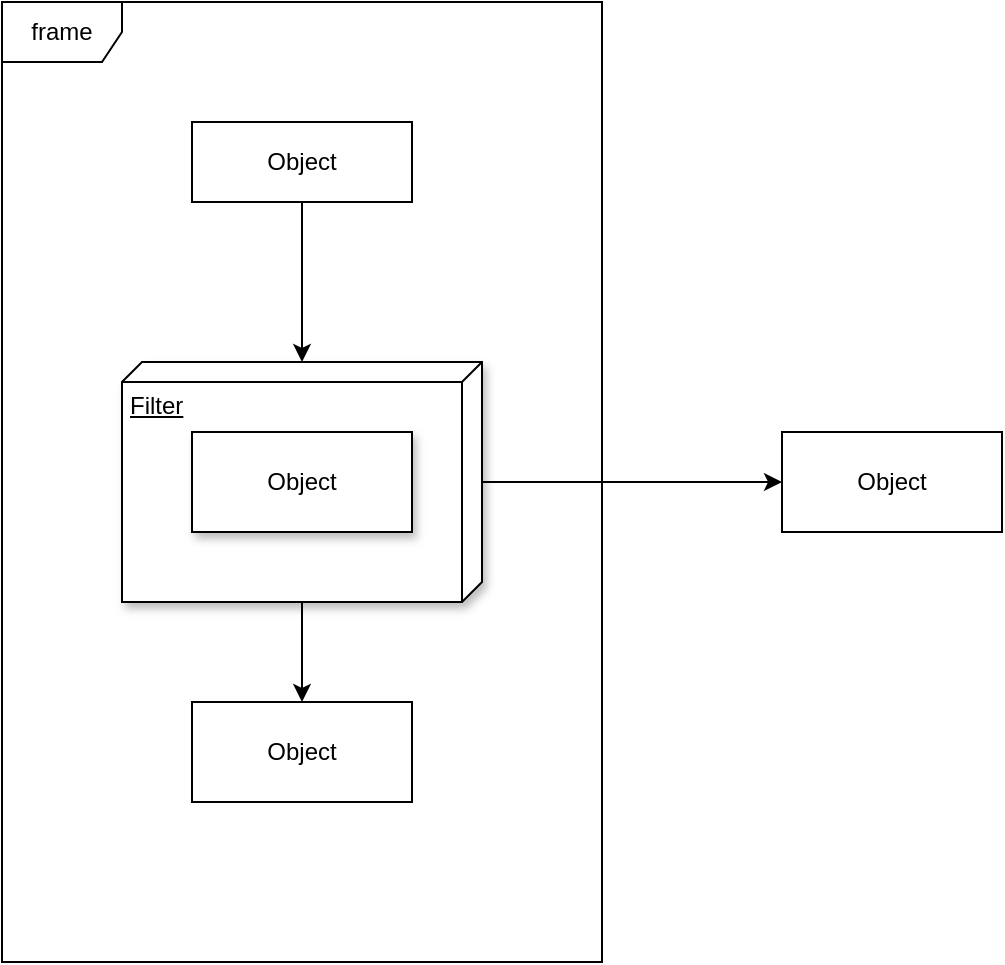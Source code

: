 <mxfile version="25.0.3">
  <diagram name="第 1 页" id="OJbKJAvYgrpwDz0nm9cQ">
    <mxGraphModel dx="944" dy="471" grid="1" gridSize="10" guides="1" tooltips="1" connect="1" arrows="1" fold="1" page="1" pageScale="1" pageWidth="827" pageHeight="1169" math="0" shadow="0">
      <root>
        <mxCell id="0" />
        <mxCell id="1" parent="0" />
        <mxCell id="4j5QKCF29XeV3IddMVgo-6" value="frame" style="shape=umlFrame;whiteSpace=wrap;html=1;pointerEvents=0;labelBackgroundColor=none;" vertex="1" parent="1">
          <mxGeometry x="120" y="10" width="300" height="480" as="geometry" />
        </mxCell>
        <mxCell id="4j5QKCF29XeV3IddMVgo-7" value="" style="group;labelBackgroundColor=none;" vertex="1" connectable="0" parent="1">
          <mxGeometry x="180" y="190" width="180" height="120" as="geometry" />
        </mxCell>
        <mxCell id="4j5QKCF29XeV3IddMVgo-4" value="Filter" style="verticalAlign=top;align=left;spacingTop=8;spacingLeft=2;spacingRight=12;shape=cube;size=10;direction=south;fontStyle=4;html=1;whiteSpace=wrap;shadow=1;labelBackgroundColor=none;" vertex="1" parent="4j5QKCF29XeV3IddMVgo-7">
          <mxGeometry width="180" height="120" as="geometry" />
        </mxCell>
        <mxCell id="4j5QKCF29XeV3IddMVgo-5" value="Object" style="html=1;whiteSpace=wrap;shadow=1;labelBackgroundColor=none;" vertex="1" parent="4j5QKCF29XeV3IddMVgo-7">
          <mxGeometry x="35" y="35" width="110" height="50" as="geometry" />
        </mxCell>
        <mxCell id="4j5QKCF29XeV3IddMVgo-9" style="edgeStyle=orthogonalEdgeStyle;rounded=0;orthogonalLoop=1;jettySize=auto;html=1;labelBackgroundColor=none;fontColor=default;" edge="1" parent="1" source="4j5QKCF29XeV3IddMVgo-8" target="4j5QKCF29XeV3IddMVgo-4">
          <mxGeometry relative="1" as="geometry" />
        </mxCell>
        <mxCell id="4j5QKCF29XeV3IddMVgo-8" value="Object" style="html=1;whiteSpace=wrap;labelBackgroundColor=none;" vertex="1" parent="1">
          <mxGeometry x="215" y="70" width="110" height="40" as="geometry" />
        </mxCell>
        <mxCell id="4j5QKCF29XeV3IddMVgo-10" value="Object" style="html=1;whiteSpace=wrap;labelBackgroundColor=none;" vertex="1" parent="1">
          <mxGeometry x="215" y="360" width="110" height="50" as="geometry" />
        </mxCell>
        <mxCell id="4j5QKCF29XeV3IddMVgo-13" value="" style="edgeStyle=orthogonalEdgeStyle;rounded=0;orthogonalLoop=1;jettySize=auto;html=1;labelBackgroundColor=none;fontColor=default;" edge="1" parent="1" source="4j5QKCF29XeV3IddMVgo-4" target="4j5QKCF29XeV3IddMVgo-10">
          <mxGeometry relative="1" as="geometry">
            <Array as="points">
              <mxPoint x="270" y="360" />
              <mxPoint x="270" y="360" />
            </Array>
          </mxGeometry>
        </mxCell>
        <mxCell id="4j5QKCF29XeV3IddMVgo-14" value="Object" style="html=1;whiteSpace=wrap;labelBackgroundColor=none;" vertex="1" parent="1">
          <mxGeometry x="510" y="225" width="110" height="50" as="geometry" />
        </mxCell>
        <mxCell id="4j5QKCF29XeV3IddMVgo-15" style="edgeStyle=orthogonalEdgeStyle;rounded=0;orthogonalLoop=1;jettySize=auto;html=1;entryX=0;entryY=0.5;entryDx=0;entryDy=0;labelBackgroundColor=none;fontColor=default;" edge="1" parent="1" source="4j5QKCF29XeV3IddMVgo-4" target="4j5QKCF29XeV3IddMVgo-14">
          <mxGeometry relative="1" as="geometry" />
        </mxCell>
      </root>
    </mxGraphModel>
  </diagram>
</mxfile>
